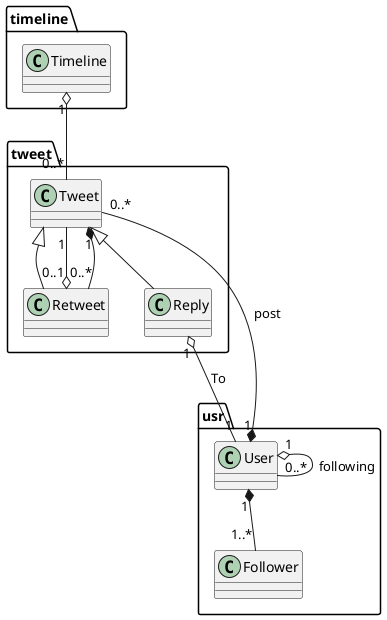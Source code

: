 @startuml

package tweet {
    class Tweet
    class Retweet
    class Reply
}

Tweet <|-- Retweet
Tweet <|-- Reply
Retweet "0..1" o-- "1" Tweet
Tweet "1" *-- "0..*" Retweet

package usr {
    class User
    class Follower
}

User "1" *-- "0..*" Tweet : post
Reply "1" o-- "1" User : To
User "1" *-- "1..*" Follower
User "1" o-- "0..*" User : following

package timeline {
    class Timeline
}

Timeline "1" o-- "0..*" Tweet



@enduml
